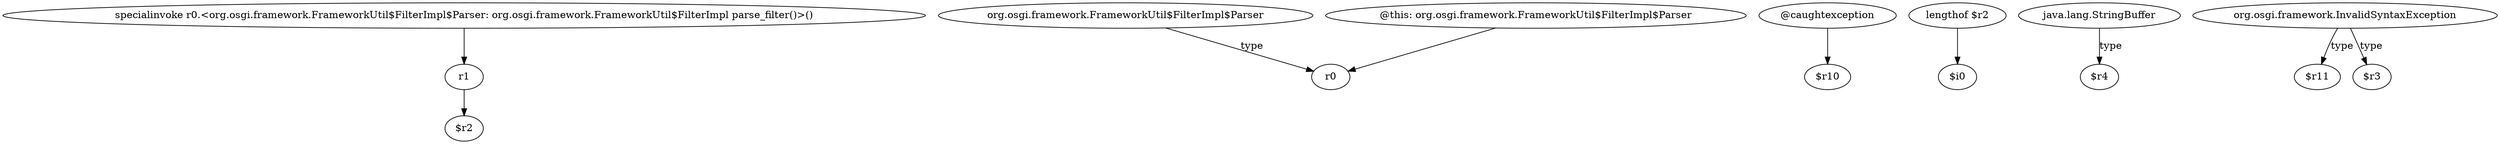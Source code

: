 digraph g {
0[label="specialinvoke r0.<org.osgi.framework.FrameworkUtil$FilterImpl$Parser: org.osgi.framework.FrameworkUtil$FilterImpl parse_filter()>()"]
1[label="r1"]
0->1[label=""]
2[label="org.osgi.framework.FrameworkUtil$FilterImpl$Parser"]
3[label="r0"]
2->3[label="type"]
4[label="@caughtexception"]
5[label="$r10"]
4->5[label=""]
6[label="lengthof $r2"]
7[label="$i0"]
6->7[label=""]
8[label="java.lang.StringBuffer"]
9[label="$r4"]
8->9[label="type"]
10[label="$r2"]
1->10[label=""]
11[label="@this: org.osgi.framework.FrameworkUtil$FilterImpl$Parser"]
11->3[label=""]
12[label="org.osgi.framework.InvalidSyntaxException"]
13[label="$r11"]
12->13[label="type"]
14[label="$r3"]
12->14[label="type"]
}